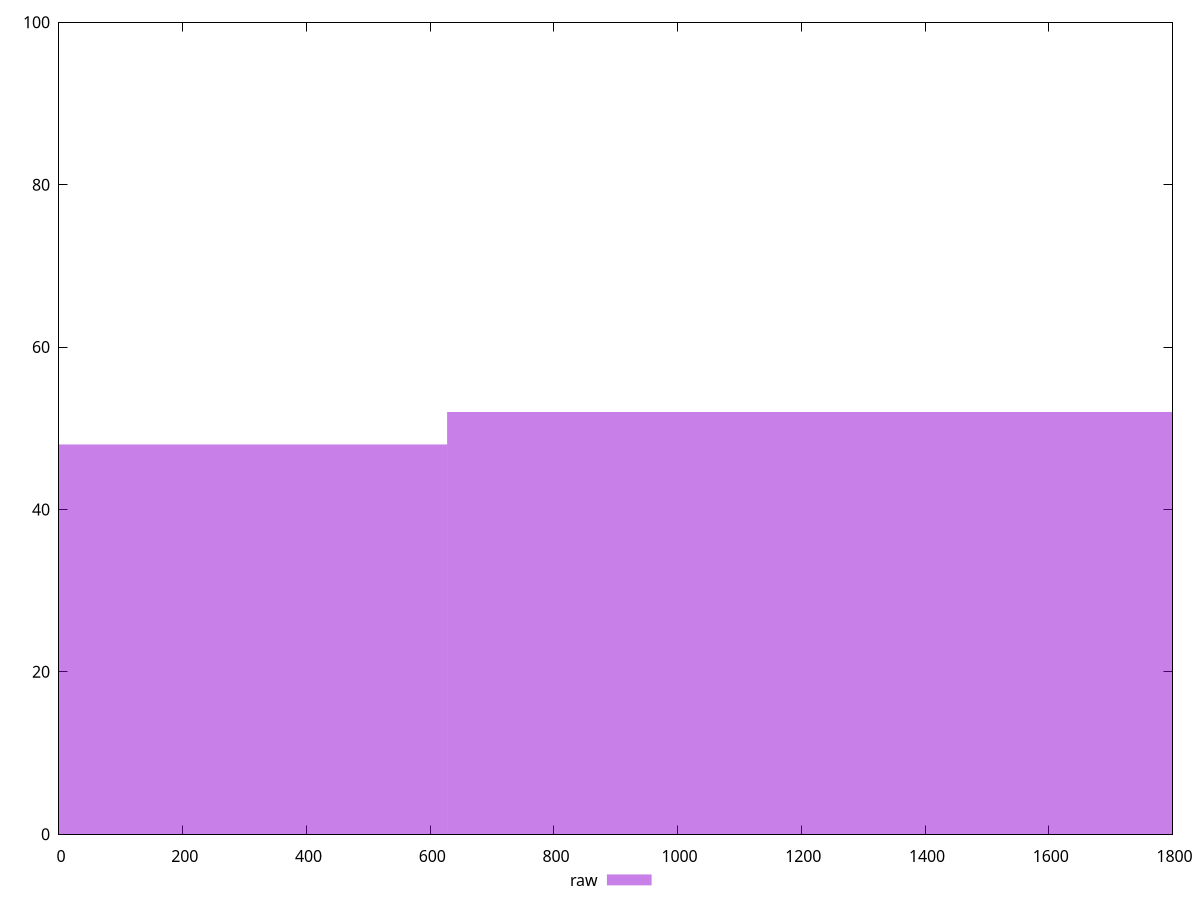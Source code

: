 reset

$raw <<EOF
0 48
1254.7339061281739 52
EOF

set key outside below
set boxwidth 1254.7339061281739
set xrange [0:1800]
set yrange [0:100]
set trange [0:100]
set style fill transparent solid 0.5 noborder
set terminal svg size 640, 490 enhanced background rgb 'white'
set output "reprap/offscreen-images/samples/pages+cached+noexternal+nomedia+nocss+nojs/raw/histogram.svg"

plot $raw title "raw" with boxes

reset
